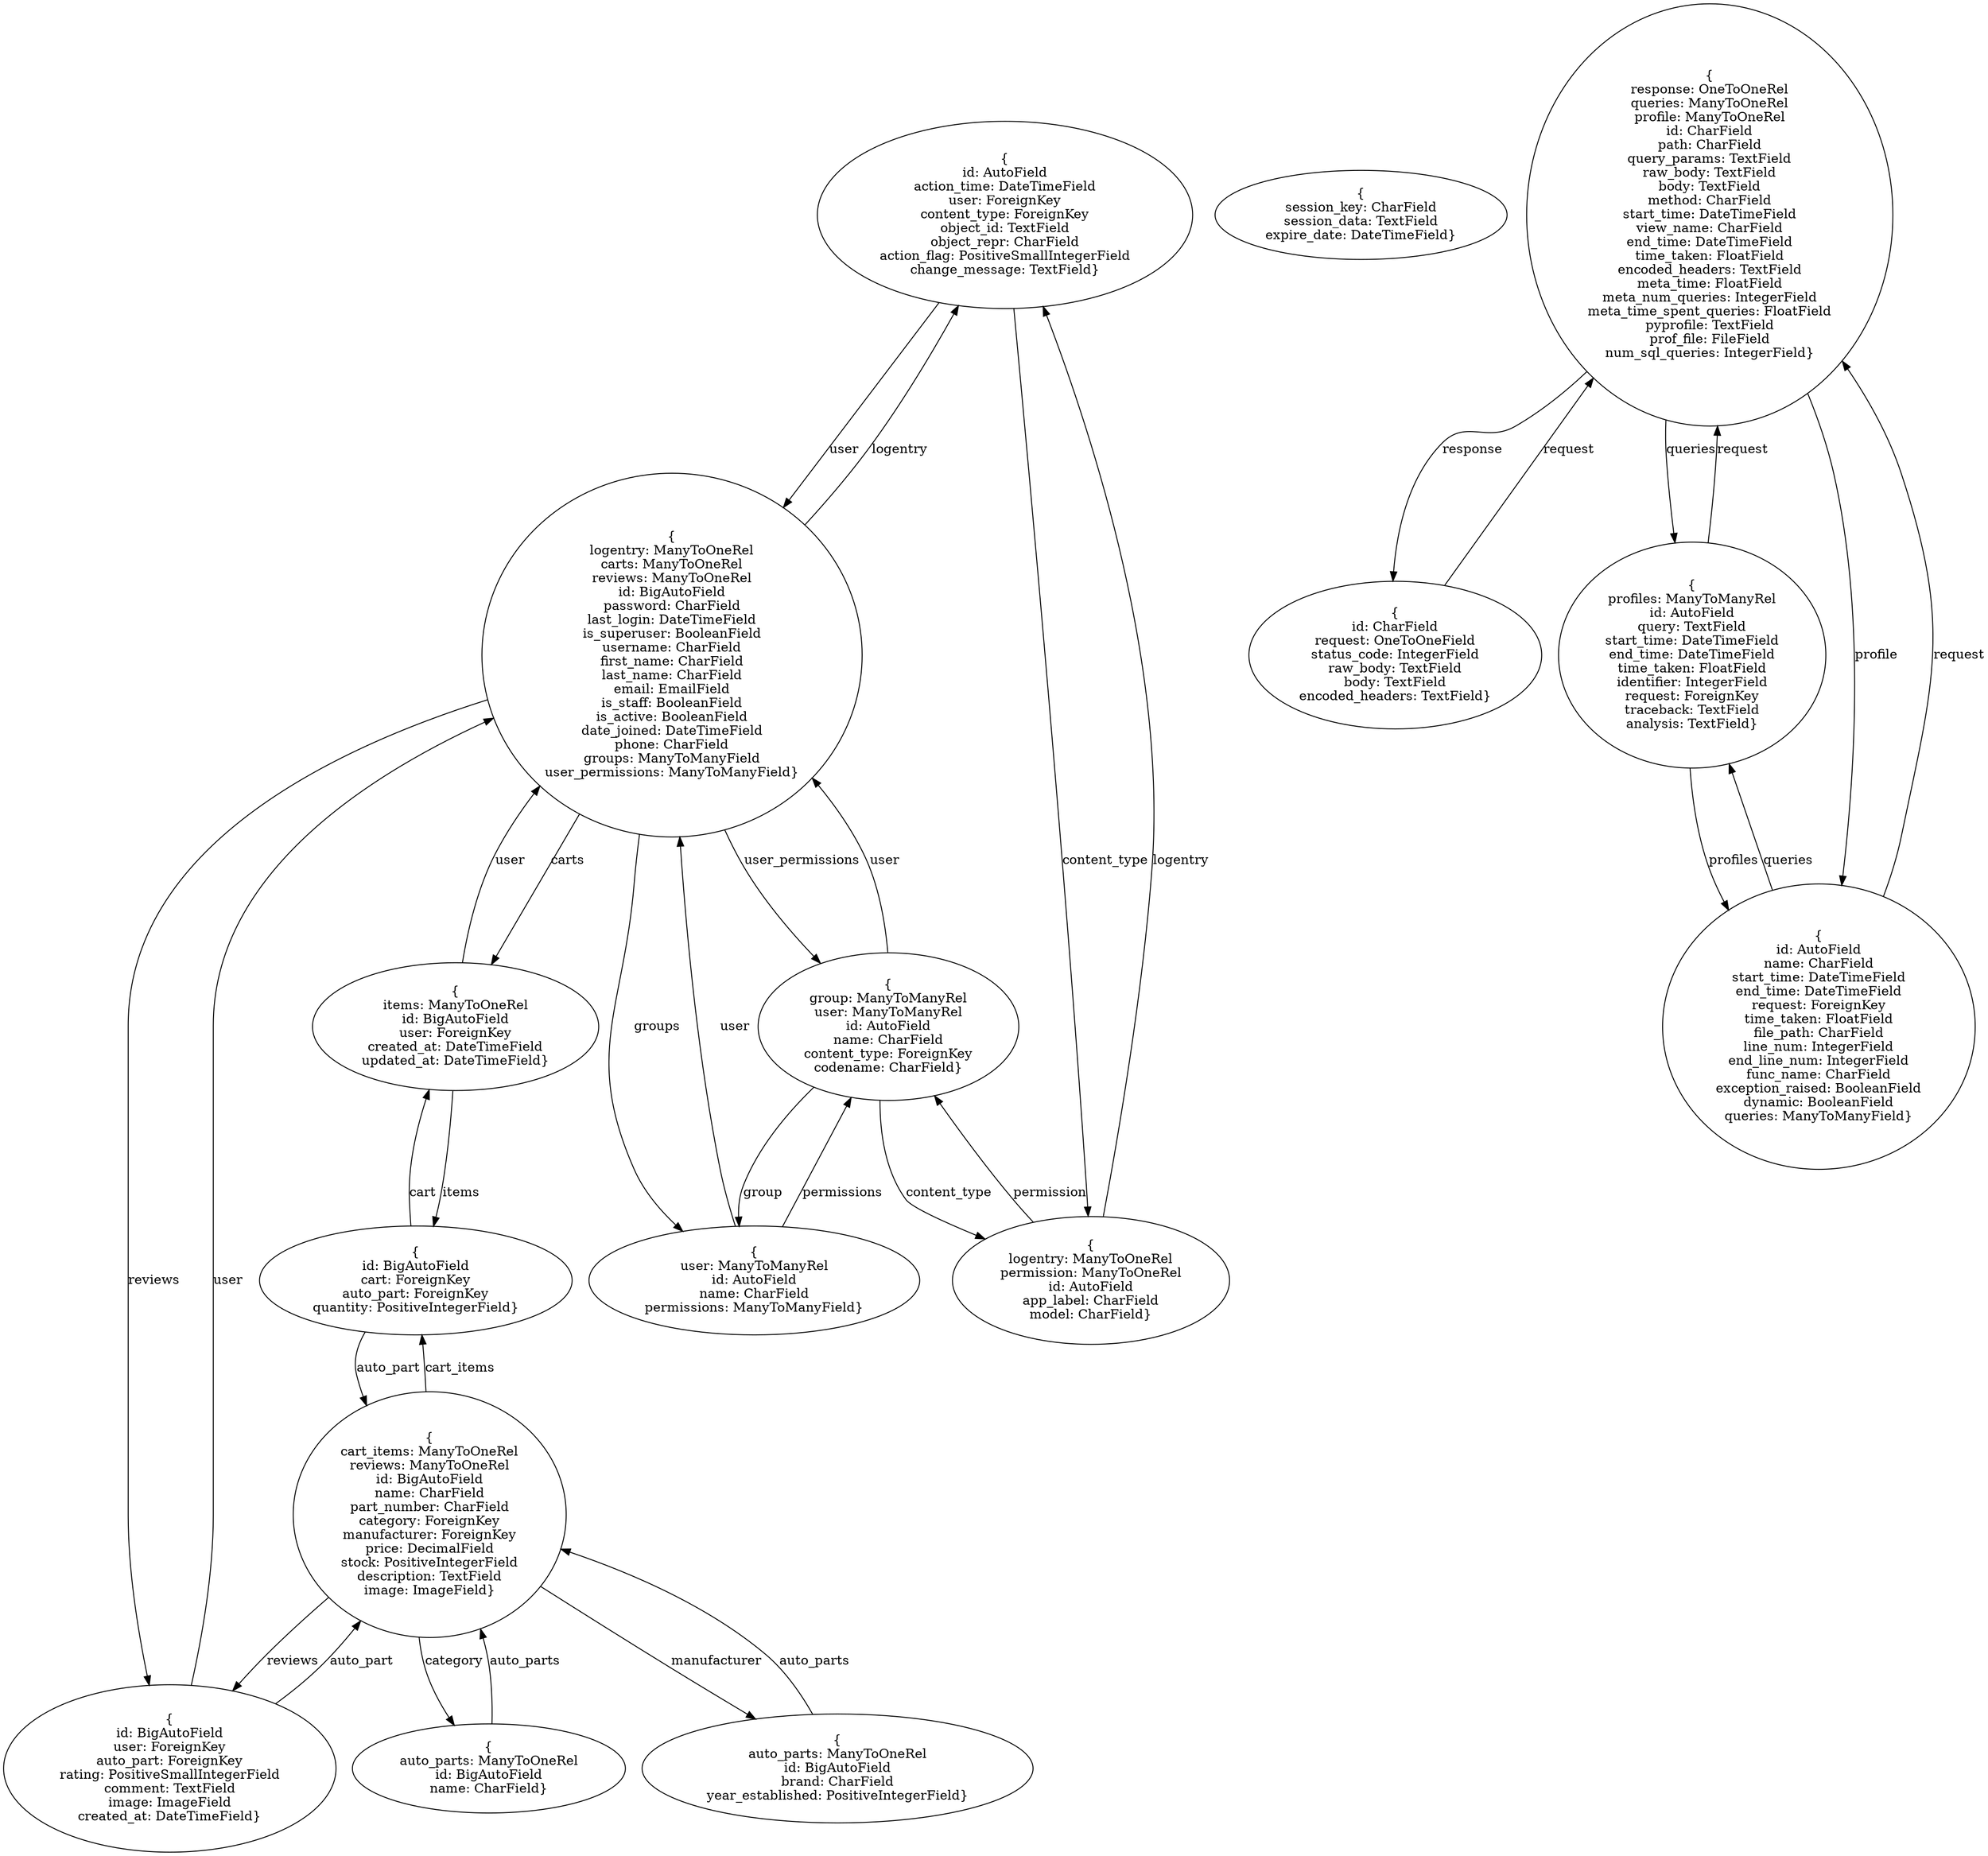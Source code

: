 // Django Models
digraph {
	LogEntry [label="{
id: AutoField
action_time: DateTimeField
user: ForeignKey
content_type: ForeignKey
object_id: TextField
object_repr: CharField
action_flag: PositiveSmallIntegerField
change_message: TextField}"]
	LogEntry -> CustomUser [label=user]
	LogEntry -> ContentType [label=content_type]
	Permission [label="{
group: ManyToManyRel
user: ManyToManyRel
id: AutoField
name: CharField
content_type: ForeignKey
codename: CharField}"]
	Permission -> Group [label=group]
	Permission -> CustomUser [label=user]
	Permission -> ContentType [label=content_type]
	Group [label="{
user: ManyToManyRel
id: AutoField
name: CharField
permissions: ManyToManyField}"]
	Group -> CustomUser [label=user]
	Group -> Permission [label=permissions]
	ContentType [label="{
logentry: ManyToOneRel
permission: ManyToOneRel
id: AutoField
app_label: CharField
model: CharField}"]
	ContentType -> LogEntry [label=logentry]
	ContentType -> Permission [label=permission]
	Session [label="{
session_key: CharField
session_data: TextField
expire_date: DateTimeField}"]
	Manufacturer [label="{
auto_parts: ManyToOneRel
id: BigAutoField
brand: CharField
year_established: PositiveIntegerField}"]
	Manufacturer -> AutoPart [label=auto_parts]
	Category [label="{
auto_parts: ManyToOneRel
id: BigAutoField
name: CharField}"]
	Category -> AutoPart [label=auto_parts]
	AutoPart [label="{
cart_items: ManyToOneRel
reviews: ManyToOneRel
id: BigAutoField
name: CharField
part_number: CharField
category: ForeignKey
manufacturer: ForeignKey
price: DecimalField
stock: PositiveIntegerField
description: TextField
image: ImageField}"]
	AutoPart -> CartItem [label=cart_items]
	AutoPart -> Review [label=reviews]
	AutoPart -> Category [label=category]
	AutoPart -> Manufacturer [label=manufacturer]
	Cart [label="{
items: ManyToOneRel
id: BigAutoField
user: ForeignKey
created_at: DateTimeField
updated_at: DateTimeField}"]
	Cart -> CartItem [label=items]
	Cart -> CustomUser [label=user]
	CartItem [label="{
id: BigAutoField
cart: ForeignKey
auto_part: ForeignKey
quantity: PositiveIntegerField}"]
	CartItem -> Cart [label=cart]
	CartItem -> AutoPart [label=auto_part]
	Review [label="{
id: BigAutoField
user: ForeignKey
auto_part: ForeignKey
rating: PositiveSmallIntegerField
comment: TextField
image: ImageField
created_at: DateTimeField}"]
	Review -> CustomUser [label=user]
	Review -> AutoPart [label=auto_part]
	CustomUser [label="{
logentry: ManyToOneRel
carts: ManyToOneRel
reviews: ManyToOneRel
id: BigAutoField
password: CharField
last_login: DateTimeField
is_superuser: BooleanField
username: CharField
first_name: CharField
last_name: CharField
email: EmailField
is_staff: BooleanField
is_active: BooleanField
date_joined: DateTimeField
phone: CharField
groups: ManyToManyField
user_permissions: ManyToManyField}"]
	CustomUser -> LogEntry [label=logentry]
	CustomUser -> Cart [label=carts]
	CustomUser -> Review [label=reviews]
	CustomUser -> Group [label=groups]
	CustomUser -> Permission [label=user_permissions]
	Request [label="{
response: OneToOneRel
queries: ManyToOneRel
profile: ManyToOneRel
id: CharField
path: CharField
query_params: TextField
raw_body: TextField
body: TextField
method: CharField
start_time: DateTimeField
view_name: CharField
end_time: DateTimeField
time_taken: FloatField
encoded_headers: TextField
meta_time: FloatField
meta_num_queries: IntegerField
meta_time_spent_queries: FloatField
pyprofile: TextField
prof_file: FileField
num_sql_queries: IntegerField}"]
	Request -> Response [label=response]
	Request -> SQLQuery [label=queries]
	Request -> Profile [label=profile]
	Response [label="{
id: CharField
request: OneToOneField
status_code: IntegerField
raw_body: TextField
body: TextField
encoded_headers: TextField}"]
	Response -> Request [label=request]
	SQLQuery [label="{
profiles: ManyToManyRel
id: AutoField
query: TextField
start_time: DateTimeField
end_time: DateTimeField
time_taken: FloatField
identifier: IntegerField
request: ForeignKey
traceback: TextField
analysis: TextField}"]
	SQLQuery -> Profile [label=profiles]
	SQLQuery -> Request [label=request]
	Profile [label="{
id: AutoField
name: CharField
start_time: DateTimeField
end_time: DateTimeField
request: ForeignKey
time_taken: FloatField
file_path: CharField
line_num: IntegerField
end_line_num: IntegerField
func_name: CharField
exception_raised: BooleanField
dynamic: BooleanField
queries: ManyToManyField}"]
	Profile -> Request [label=request]
	Profile -> SQLQuery [label=queries]
}
